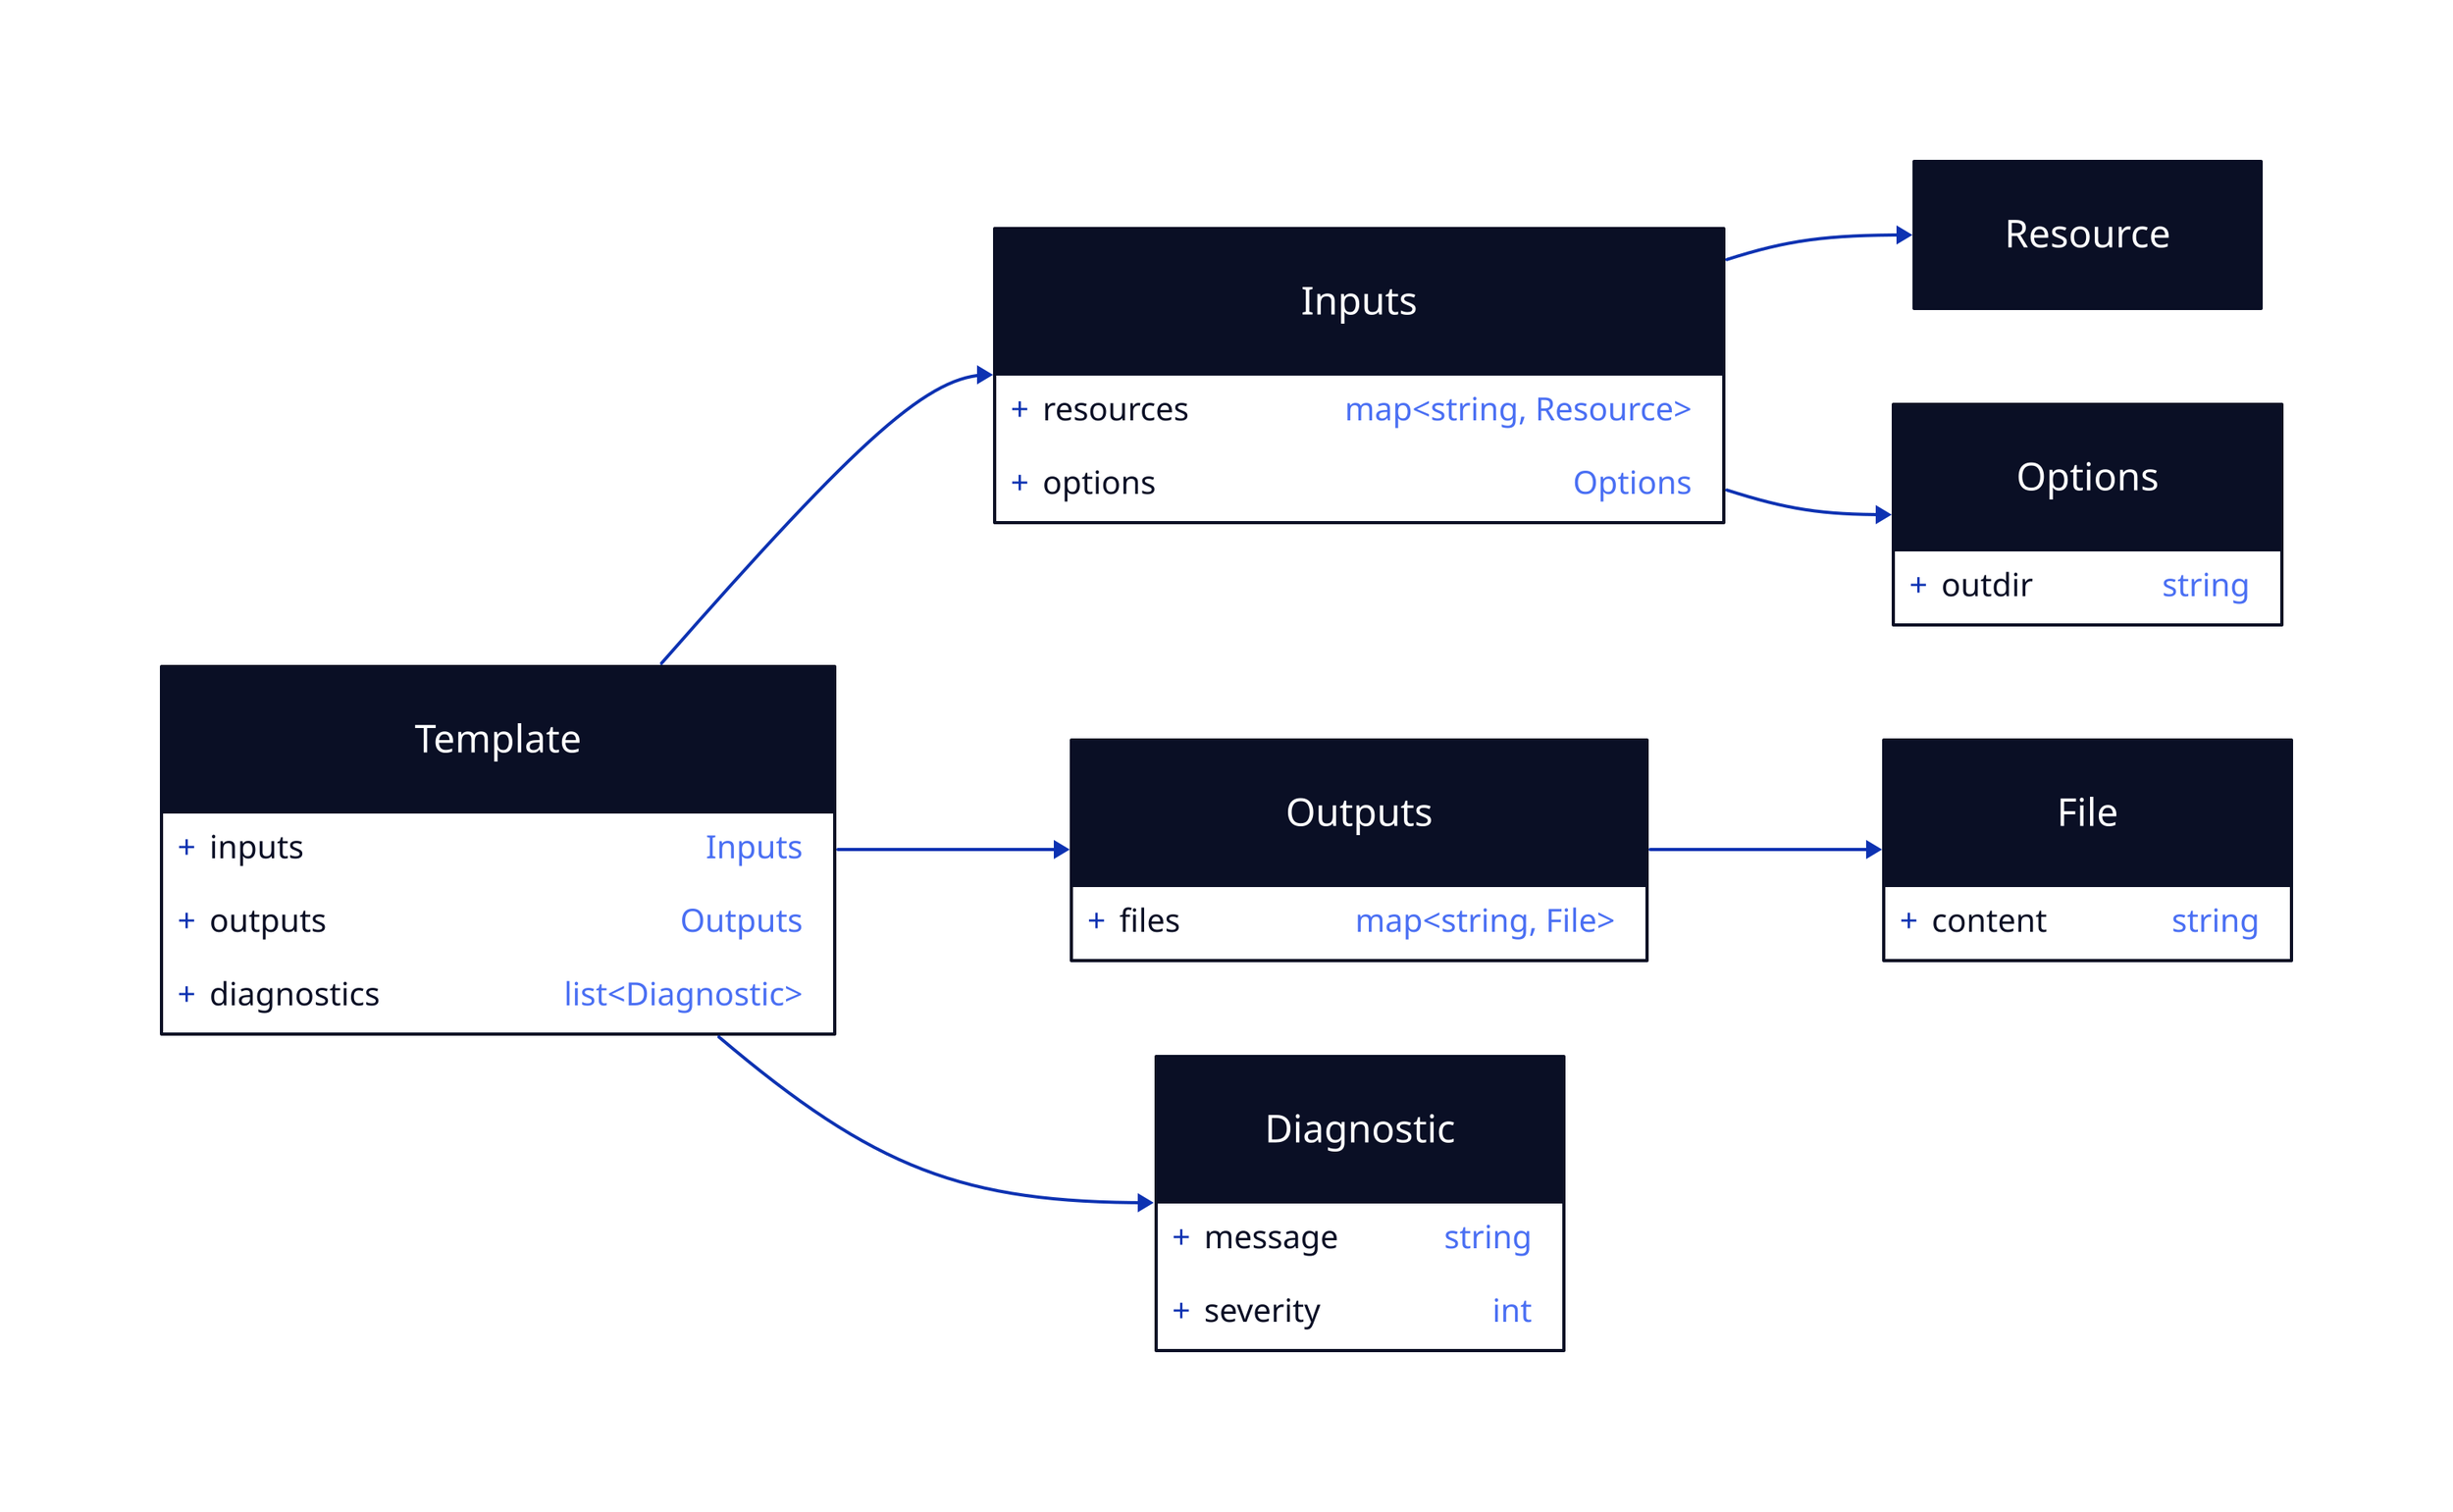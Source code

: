 direction: right

Template: {
    shape: class

    inputs: Inputs
    outputs: Outputs
    diagnostics: list<Diagnostic>
}

Template.inputs -> Inputs
Template.outputs -> Outputs
Template.diagnostics -> Diagnostic

Inputs: {
    shape: class

    resources: map<string, Resource>
    options: Options
}

Resource: {
    shape: class
}

Inputs.resources -> Resource

Inputs.options -> Options

Outputs: {
    shape: class

    files: map<string, File>
}

Outputs.files -> File

Diagnostic: {
    shape: class

    message: string
    severity: int
}

File: {
    shape: class

    content: string
}

Options: {
    shape: class

    outdir: string
    vars: map<string, string>
}
